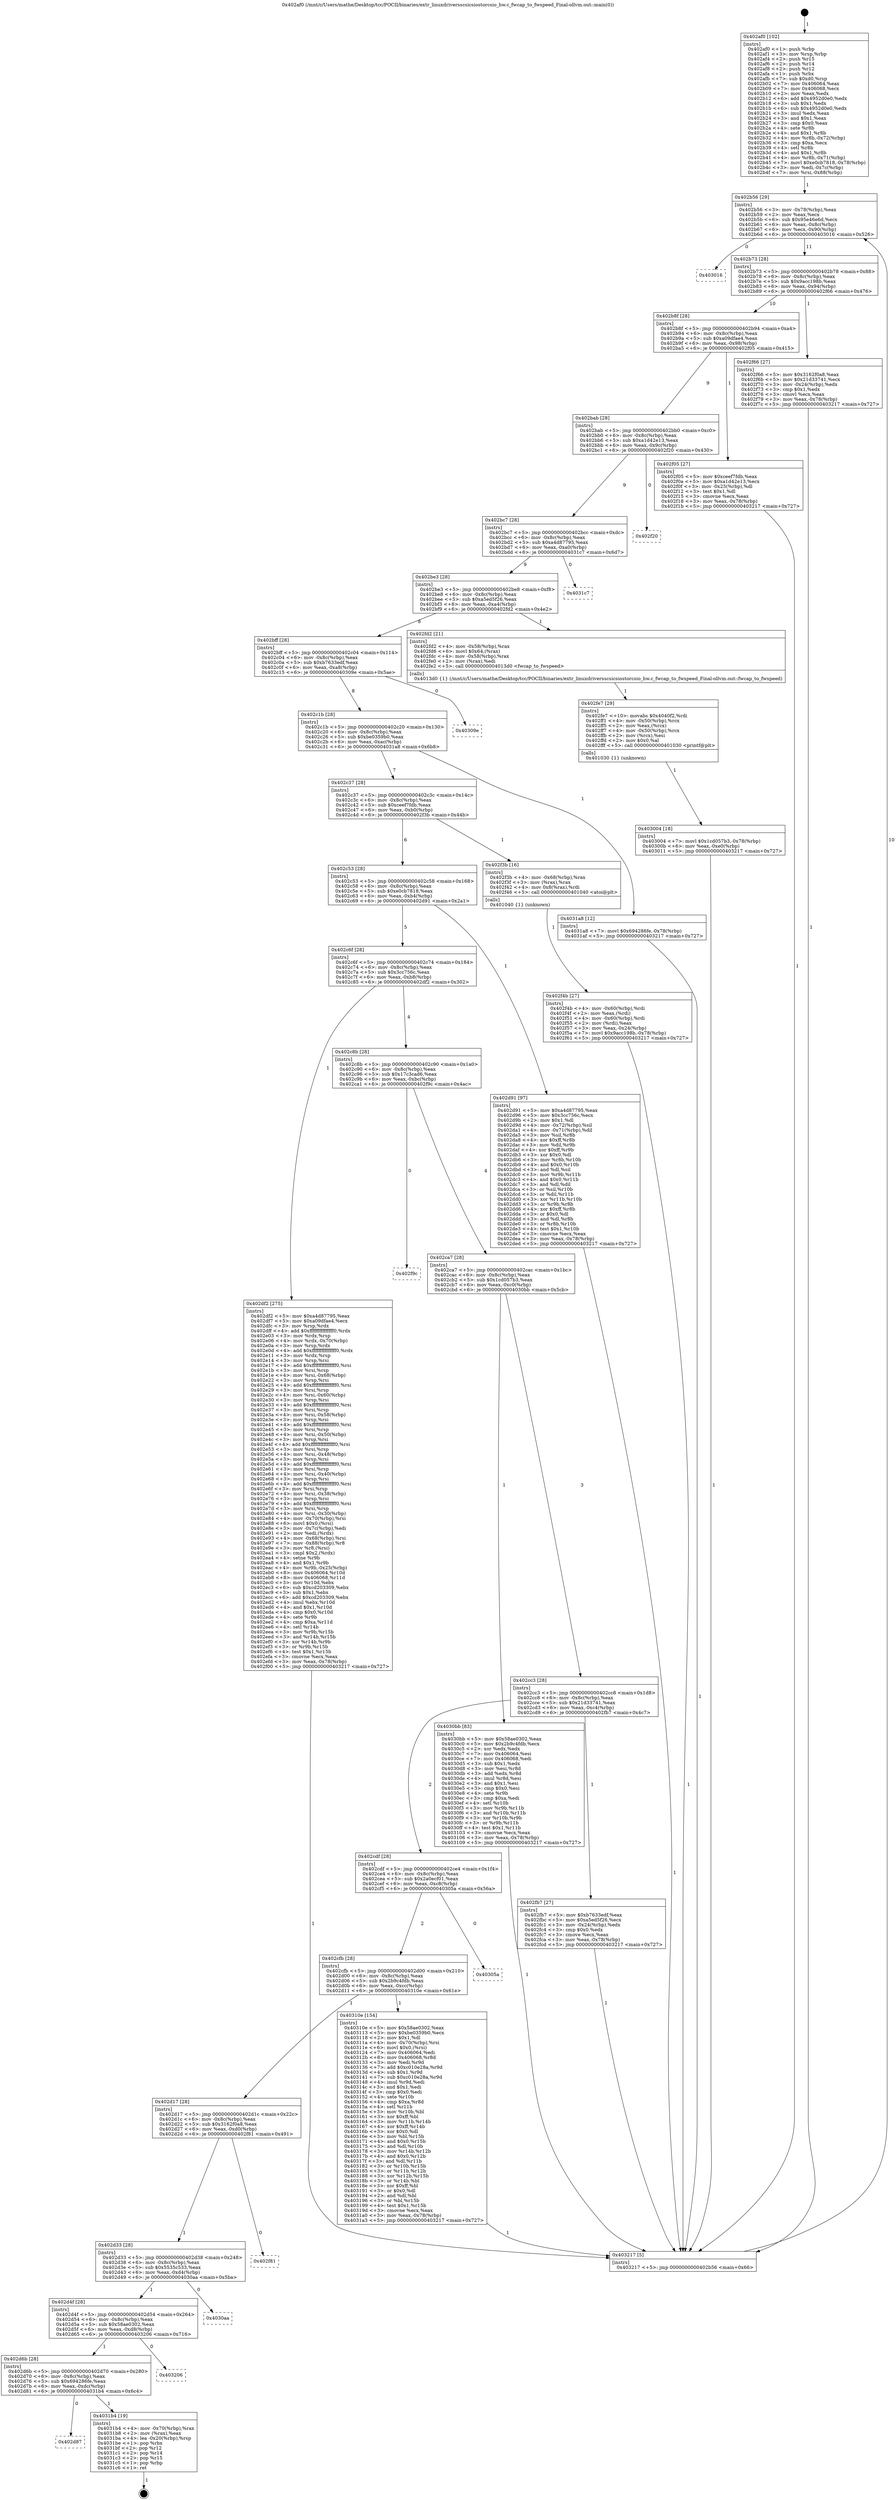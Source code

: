 digraph "0x402af0" {
  label = "0x402af0 (/mnt/c/Users/mathe/Desktop/tcc/POCII/binaries/extr_linuxdriversscsicsiostorcsio_hw.c_fwcap_to_fwspeed_Final-ollvm.out::main(0))"
  labelloc = "t"
  node[shape=record]

  Entry [label="",width=0.3,height=0.3,shape=circle,fillcolor=black,style=filled]
  "0x402b56" [label="{
     0x402b56 [29]\l
     | [instrs]\l
     &nbsp;&nbsp;0x402b56 \<+3\>: mov -0x78(%rbp),%eax\l
     &nbsp;&nbsp;0x402b59 \<+2\>: mov %eax,%ecx\l
     &nbsp;&nbsp;0x402b5b \<+6\>: sub $0x95e46e6d,%ecx\l
     &nbsp;&nbsp;0x402b61 \<+6\>: mov %eax,-0x8c(%rbp)\l
     &nbsp;&nbsp;0x402b67 \<+6\>: mov %ecx,-0x90(%rbp)\l
     &nbsp;&nbsp;0x402b6d \<+6\>: je 0000000000403016 \<main+0x526\>\l
  }"]
  "0x403016" [label="{
     0x403016\l
  }", style=dashed]
  "0x402b73" [label="{
     0x402b73 [28]\l
     | [instrs]\l
     &nbsp;&nbsp;0x402b73 \<+5\>: jmp 0000000000402b78 \<main+0x88\>\l
     &nbsp;&nbsp;0x402b78 \<+6\>: mov -0x8c(%rbp),%eax\l
     &nbsp;&nbsp;0x402b7e \<+5\>: sub $0x9acc198b,%eax\l
     &nbsp;&nbsp;0x402b83 \<+6\>: mov %eax,-0x94(%rbp)\l
     &nbsp;&nbsp;0x402b89 \<+6\>: je 0000000000402f66 \<main+0x476\>\l
  }"]
  Exit [label="",width=0.3,height=0.3,shape=circle,fillcolor=black,style=filled,peripheries=2]
  "0x402f66" [label="{
     0x402f66 [27]\l
     | [instrs]\l
     &nbsp;&nbsp;0x402f66 \<+5\>: mov $0x3162f0a8,%eax\l
     &nbsp;&nbsp;0x402f6b \<+5\>: mov $0x21d33741,%ecx\l
     &nbsp;&nbsp;0x402f70 \<+3\>: mov -0x24(%rbp),%edx\l
     &nbsp;&nbsp;0x402f73 \<+3\>: cmp $0x1,%edx\l
     &nbsp;&nbsp;0x402f76 \<+3\>: cmovl %ecx,%eax\l
     &nbsp;&nbsp;0x402f79 \<+3\>: mov %eax,-0x78(%rbp)\l
     &nbsp;&nbsp;0x402f7c \<+5\>: jmp 0000000000403217 \<main+0x727\>\l
  }"]
  "0x402b8f" [label="{
     0x402b8f [28]\l
     | [instrs]\l
     &nbsp;&nbsp;0x402b8f \<+5\>: jmp 0000000000402b94 \<main+0xa4\>\l
     &nbsp;&nbsp;0x402b94 \<+6\>: mov -0x8c(%rbp),%eax\l
     &nbsp;&nbsp;0x402b9a \<+5\>: sub $0xa09dfae4,%eax\l
     &nbsp;&nbsp;0x402b9f \<+6\>: mov %eax,-0x98(%rbp)\l
     &nbsp;&nbsp;0x402ba5 \<+6\>: je 0000000000402f05 \<main+0x415\>\l
  }"]
  "0x402d87" [label="{
     0x402d87\l
  }", style=dashed]
  "0x402f05" [label="{
     0x402f05 [27]\l
     | [instrs]\l
     &nbsp;&nbsp;0x402f05 \<+5\>: mov $0xceef7fdb,%eax\l
     &nbsp;&nbsp;0x402f0a \<+5\>: mov $0xa1d42e13,%ecx\l
     &nbsp;&nbsp;0x402f0f \<+3\>: mov -0x25(%rbp),%dl\l
     &nbsp;&nbsp;0x402f12 \<+3\>: test $0x1,%dl\l
     &nbsp;&nbsp;0x402f15 \<+3\>: cmovne %ecx,%eax\l
     &nbsp;&nbsp;0x402f18 \<+3\>: mov %eax,-0x78(%rbp)\l
     &nbsp;&nbsp;0x402f1b \<+5\>: jmp 0000000000403217 \<main+0x727\>\l
  }"]
  "0x402bab" [label="{
     0x402bab [28]\l
     | [instrs]\l
     &nbsp;&nbsp;0x402bab \<+5\>: jmp 0000000000402bb0 \<main+0xc0\>\l
     &nbsp;&nbsp;0x402bb0 \<+6\>: mov -0x8c(%rbp),%eax\l
     &nbsp;&nbsp;0x402bb6 \<+5\>: sub $0xa1d42e13,%eax\l
     &nbsp;&nbsp;0x402bbb \<+6\>: mov %eax,-0x9c(%rbp)\l
     &nbsp;&nbsp;0x402bc1 \<+6\>: je 0000000000402f20 \<main+0x430\>\l
  }"]
  "0x4031b4" [label="{
     0x4031b4 [19]\l
     | [instrs]\l
     &nbsp;&nbsp;0x4031b4 \<+4\>: mov -0x70(%rbp),%rax\l
     &nbsp;&nbsp;0x4031b8 \<+2\>: mov (%rax),%eax\l
     &nbsp;&nbsp;0x4031ba \<+4\>: lea -0x20(%rbp),%rsp\l
     &nbsp;&nbsp;0x4031be \<+1\>: pop %rbx\l
     &nbsp;&nbsp;0x4031bf \<+2\>: pop %r12\l
     &nbsp;&nbsp;0x4031c1 \<+2\>: pop %r14\l
     &nbsp;&nbsp;0x4031c3 \<+2\>: pop %r15\l
     &nbsp;&nbsp;0x4031c5 \<+1\>: pop %rbp\l
     &nbsp;&nbsp;0x4031c6 \<+1\>: ret\l
  }"]
  "0x402f20" [label="{
     0x402f20\l
  }", style=dashed]
  "0x402bc7" [label="{
     0x402bc7 [28]\l
     | [instrs]\l
     &nbsp;&nbsp;0x402bc7 \<+5\>: jmp 0000000000402bcc \<main+0xdc\>\l
     &nbsp;&nbsp;0x402bcc \<+6\>: mov -0x8c(%rbp),%eax\l
     &nbsp;&nbsp;0x402bd2 \<+5\>: sub $0xa4d87795,%eax\l
     &nbsp;&nbsp;0x402bd7 \<+6\>: mov %eax,-0xa0(%rbp)\l
     &nbsp;&nbsp;0x402bdd \<+6\>: je 00000000004031c7 \<main+0x6d7\>\l
  }"]
  "0x402d6b" [label="{
     0x402d6b [28]\l
     | [instrs]\l
     &nbsp;&nbsp;0x402d6b \<+5\>: jmp 0000000000402d70 \<main+0x280\>\l
     &nbsp;&nbsp;0x402d70 \<+6\>: mov -0x8c(%rbp),%eax\l
     &nbsp;&nbsp;0x402d76 \<+5\>: sub $0x694286fe,%eax\l
     &nbsp;&nbsp;0x402d7b \<+6\>: mov %eax,-0xdc(%rbp)\l
     &nbsp;&nbsp;0x402d81 \<+6\>: je 00000000004031b4 \<main+0x6c4\>\l
  }"]
  "0x4031c7" [label="{
     0x4031c7\l
  }", style=dashed]
  "0x402be3" [label="{
     0x402be3 [28]\l
     | [instrs]\l
     &nbsp;&nbsp;0x402be3 \<+5\>: jmp 0000000000402be8 \<main+0xf8\>\l
     &nbsp;&nbsp;0x402be8 \<+6\>: mov -0x8c(%rbp),%eax\l
     &nbsp;&nbsp;0x402bee \<+5\>: sub $0xa5ed5f26,%eax\l
     &nbsp;&nbsp;0x402bf3 \<+6\>: mov %eax,-0xa4(%rbp)\l
     &nbsp;&nbsp;0x402bf9 \<+6\>: je 0000000000402fd2 \<main+0x4e2\>\l
  }"]
  "0x403206" [label="{
     0x403206\l
  }", style=dashed]
  "0x402fd2" [label="{
     0x402fd2 [21]\l
     | [instrs]\l
     &nbsp;&nbsp;0x402fd2 \<+4\>: mov -0x58(%rbp),%rax\l
     &nbsp;&nbsp;0x402fd6 \<+6\>: movl $0x64,(%rax)\l
     &nbsp;&nbsp;0x402fdc \<+4\>: mov -0x58(%rbp),%rax\l
     &nbsp;&nbsp;0x402fe0 \<+2\>: mov (%rax),%edi\l
     &nbsp;&nbsp;0x402fe2 \<+5\>: call 00000000004013d0 \<fwcap_to_fwspeed\>\l
     | [calls]\l
     &nbsp;&nbsp;0x4013d0 \{1\} (/mnt/c/Users/mathe/Desktop/tcc/POCII/binaries/extr_linuxdriversscsicsiostorcsio_hw.c_fwcap_to_fwspeed_Final-ollvm.out::fwcap_to_fwspeed)\l
  }"]
  "0x402bff" [label="{
     0x402bff [28]\l
     | [instrs]\l
     &nbsp;&nbsp;0x402bff \<+5\>: jmp 0000000000402c04 \<main+0x114\>\l
     &nbsp;&nbsp;0x402c04 \<+6\>: mov -0x8c(%rbp),%eax\l
     &nbsp;&nbsp;0x402c0a \<+5\>: sub $0xb7633edf,%eax\l
     &nbsp;&nbsp;0x402c0f \<+6\>: mov %eax,-0xa8(%rbp)\l
     &nbsp;&nbsp;0x402c15 \<+6\>: je 000000000040309e \<main+0x5ae\>\l
  }"]
  "0x402d4f" [label="{
     0x402d4f [28]\l
     | [instrs]\l
     &nbsp;&nbsp;0x402d4f \<+5\>: jmp 0000000000402d54 \<main+0x264\>\l
     &nbsp;&nbsp;0x402d54 \<+6\>: mov -0x8c(%rbp),%eax\l
     &nbsp;&nbsp;0x402d5a \<+5\>: sub $0x58ae0302,%eax\l
     &nbsp;&nbsp;0x402d5f \<+6\>: mov %eax,-0xd8(%rbp)\l
     &nbsp;&nbsp;0x402d65 \<+6\>: je 0000000000403206 \<main+0x716\>\l
  }"]
  "0x40309e" [label="{
     0x40309e\l
  }", style=dashed]
  "0x402c1b" [label="{
     0x402c1b [28]\l
     | [instrs]\l
     &nbsp;&nbsp;0x402c1b \<+5\>: jmp 0000000000402c20 \<main+0x130\>\l
     &nbsp;&nbsp;0x402c20 \<+6\>: mov -0x8c(%rbp),%eax\l
     &nbsp;&nbsp;0x402c26 \<+5\>: sub $0xbe0359b0,%eax\l
     &nbsp;&nbsp;0x402c2b \<+6\>: mov %eax,-0xac(%rbp)\l
     &nbsp;&nbsp;0x402c31 \<+6\>: je 00000000004031a8 \<main+0x6b8\>\l
  }"]
  "0x4030aa" [label="{
     0x4030aa\l
  }", style=dashed]
  "0x4031a8" [label="{
     0x4031a8 [12]\l
     | [instrs]\l
     &nbsp;&nbsp;0x4031a8 \<+7\>: movl $0x694286fe,-0x78(%rbp)\l
     &nbsp;&nbsp;0x4031af \<+5\>: jmp 0000000000403217 \<main+0x727\>\l
  }"]
  "0x402c37" [label="{
     0x402c37 [28]\l
     | [instrs]\l
     &nbsp;&nbsp;0x402c37 \<+5\>: jmp 0000000000402c3c \<main+0x14c\>\l
     &nbsp;&nbsp;0x402c3c \<+6\>: mov -0x8c(%rbp),%eax\l
     &nbsp;&nbsp;0x402c42 \<+5\>: sub $0xceef7fdb,%eax\l
     &nbsp;&nbsp;0x402c47 \<+6\>: mov %eax,-0xb0(%rbp)\l
     &nbsp;&nbsp;0x402c4d \<+6\>: je 0000000000402f3b \<main+0x44b\>\l
  }"]
  "0x402d33" [label="{
     0x402d33 [28]\l
     | [instrs]\l
     &nbsp;&nbsp;0x402d33 \<+5\>: jmp 0000000000402d38 \<main+0x248\>\l
     &nbsp;&nbsp;0x402d38 \<+6\>: mov -0x8c(%rbp),%eax\l
     &nbsp;&nbsp;0x402d3e \<+5\>: sub $0x5535c533,%eax\l
     &nbsp;&nbsp;0x402d43 \<+6\>: mov %eax,-0xd4(%rbp)\l
     &nbsp;&nbsp;0x402d49 \<+6\>: je 00000000004030aa \<main+0x5ba\>\l
  }"]
  "0x402f3b" [label="{
     0x402f3b [16]\l
     | [instrs]\l
     &nbsp;&nbsp;0x402f3b \<+4\>: mov -0x68(%rbp),%rax\l
     &nbsp;&nbsp;0x402f3f \<+3\>: mov (%rax),%rax\l
     &nbsp;&nbsp;0x402f42 \<+4\>: mov 0x8(%rax),%rdi\l
     &nbsp;&nbsp;0x402f46 \<+5\>: call 0000000000401040 \<atoi@plt\>\l
     | [calls]\l
     &nbsp;&nbsp;0x401040 \{1\} (unknown)\l
  }"]
  "0x402c53" [label="{
     0x402c53 [28]\l
     | [instrs]\l
     &nbsp;&nbsp;0x402c53 \<+5\>: jmp 0000000000402c58 \<main+0x168\>\l
     &nbsp;&nbsp;0x402c58 \<+6\>: mov -0x8c(%rbp),%eax\l
     &nbsp;&nbsp;0x402c5e \<+5\>: sub $0xe0cb7818,%eax\l
     &nbsp;&nbsp;0x402c63 \<+6\>: mov %eax,-0xb4(%rbp)\l
     &nbsp;&nbsp;0x402c69 \<+6\>: je 0000000000402d91 \<main+0x2a1\>\l
  }"]
  "0x402f81" [label="{
     0x402f81\l
  }", style=dashed]
  "0x402d91" [label="{
     0x402d91 [97]\l
     | [instrs]\l
     &nbsp;&nbsp;0x402d91 \<+5\>: mov $0xa4d87795,%eax\l
     &nbsp;&nbsp;0x402d96 \<+5\>: mov $0x3cc756c,%ecx\l
     &nbsp;&nbsp;0x402d9b \<+2\>: mov $0x1,%dl\l
     &nbsp;&nbsp;0x402d9d \<+4\>: mov -0x72(%rbp),%sil\l
     &nbsp;&nbsp;0x402da1 \<+4\>: mov -0x71(%rbp),%dil\l
     &nbsp;&nbsp;0x402da5 \<+3\>: mov %sil,%r8b\l
     &nbsp;&nbsp;0x402da8 \<+4\>: xor $0xff,%r8b\l
     &nbsp;&nbsp;0x402dac \<+3\>: mov %dil,%r9b\l
     &nbsp;&nbsp;0x402daf \<+4\>: xor $0xff,%r9b\l
     &nbsp;&nbsp;0x402db3 \<+3\>: xor $0x0,%dl\l
     &nbsp;&nbsp;0x402db6 \<+3\>: mov %r8b,%r10b\l
     &nbsp;&nbsp;0x402db9 \<+4\>: and $0x0,%r10b\l
     &nbsp;&nbsp;0x402dbd \<+3\>: and %dl,%sil\l
     &nbsp;&nbsp;0x402dc0 \<+3\>: mov %r9b,%r11b\l
     &nbsp;&nbsp;0x402dc3 \<+4\>: and $0x0,%r11b\l
     &nbsp;&nbsp;0x402dc7 \<+3\>: and %dl,%dil\l
     &nbsp;&nbsp;0x402dca \<+3\>: or %sil,%r10b\l
     &nbsp;&nbsp;0x402dcd \<+3\>: or %dil,%r11b\l
     &nbsp;&nbsp;0x402dd0 \<+3\>: xor %r11b,%r10b\l
     &nbsp;&nbsp;0x402dd3 \<+3\>: or %r9b,%r8b\l
     &nbsp;&nbsp;0x402dd6 \<+4\>: xor $0xff,%r8b\l
     &nbsp;&nbsp;0x402dda \<+3\>: or $0x0,%dl\l
     &nbsp;&nbsp;0x402ddd \<+3\>: and %dl,%r8b\l
     &nbsp;&nbsp;0x402de0 \<+3\>: or %r8b,%r10b\l
     &nbsp;&nbsp;0x402de3 \<+4\>: test $0x1,%r10b\l
     &nbsp;&nbsp;0x402de7 \<+3\>: cmovne %ecx,%eax\l
     &nbsp;&nbsp;0x402dea \<+3\>: mov %eax,-0x78(%rbp)\l
     &nbsp;&nbsp;0x402ded \<+5\>: jmp 0000000000403217 \<main+0x727\>\l
  }"]
  "0x402c6f" [label="{
     0x402c6f [28]\l
     | [instrs]\l
     &nbsp;&nbsp;0x402c6f \<+5\>: jmp 0000000000402c74 \<main+0x184\>\l
     &nbsp;&nbsp;0x402c74 \<+6\>: mov -0x8c(%rbp),%eax\l
     &nbsp;&nbsp;0x402c7a \<+5\>: sub $0x3cc756c,%eax\l
     &nbsp;&nbsp;0x402c7f \<+6\>: mov %eax,-0xb8(%rbp)\l
     &nbsp;&nbsp;0x402c85 \<+6\>: je 0000000000402df2 \<main+0x302\>\l
  }"]
  "0x403217" [label="{
     0x403217 [5]\l
     | [instrs]\l
     &nbsp;&nbsp;0x403217 \<+5\>: jmp 0000000000402b56 \<main+0x66\>\l
  }"]
  "0x402af0" [label="{
     0x402af0 [102]\l
     | [instrs]\l
     &nbsp;&nbsp;0x402af0 \<+1\>: push %rbp\l
     &nbsp;&nbsp;0x402af1 \<+3\>: mov %rsp,%rbp\l
     &nbsp;&nbsp;0x402af4 \<+2\>: push %r15\l
     &nbsp;&nbsp;0x402af6 \<+2\>: push %r14\l
     &nbsp;&nbsp;0x402af8 \<+2\>: push %r12\l
     &nbsp;&nbsp;0x402afa \<+1\>: push %rbx\l
     &nbsp;&nbsp;0x402afb \<+7\>: sub $0xd0,%rsp\l
     &nbsp;&nbsp;0x402b02 \<+7\>: mov 0x406064,%eax\l
     &nbsp;&nbsp;0x402b09 \<+7\>: mov 0x406068,%ecx\l
     &nbsp;&nbsp;0x402b10 \<+2\>: mov %eax,%edx\l
     &nbsp;&nbsp;0x402b12 \<+6\>: add $0x4952d0e0,%edx\l
     &nbsp;&nbsp;0x402b18 \<+3\>: sub $0x1,%edx\l
     &nbsp;&nbsp;0x402b1b \<+6\>: sub $0x4952d0e0,%edx\l
     &nbsp;&nbsp;0x402b21 \<+3\>: imul %edx,%eax\l
     &nbsp;&nbsp;0x402b24 \<+3\>: and $0x1,%eax\l
     &nbsp;&nbsp;0x402b27 \<+3\>: cmp $0x0,%eax\l
     &nbsp;&nbsp;0x402b2a \<+4\>: sete %r8b\l
     &nbsp;&nbsp;0x402b2e \<+4\>: and $0x1,%r8b\l
     &nbsp;&nbsp;0x402b32 \<+4\>: mov %r8b,-0x72(%rbp)\l
     &nbsp;&nbsp;0x402b36 \<+3\>: cmp $0xa,%ecx\l
     &nbsp;&nbsp;0x402b39 \<+4\>: setl %r8b\l
     &nbsp;&nbsp;0x402b3d \<+4\>: and $0x1,%r8b\l
     &nbsp;&nbsp;0x402b41 \<+4\>: mov %r8b,-0x71(%rbp)\l
     &nbsp;&nbsp;0x402b45 \<+7\>: movl $0xe0cb7818,-0x78(%rbp)\l
     &nbsp;&nbsp;0x402b4c \<+3\>: mov %edi,-0x7c(%rbp)\l
     &nbsp;&nbsp;0x402b4f \<+7\>: mov %rsi,-0x88(%rbp)\l
  }"]
  "0x402d17" [label="{
     0x402d17 [28]\l
     | [instrs]\l
     &nbsp;&nbsp;0x402d17 \<+5\>: jmp 0000000000402d1c \<main+0x22c\>\l
     &nbsp;&nbsp;0x402d1c \<+6\>: mov -0x8c(%rbp),%eax\l
     &nbsp;&nbsp;0x402d22 \<+5\>: sub $0x3162f0a8,%eax\l
     &nbsp;&nbsp;0x402d27 \<+6\>: mov %eax,-0xd0(%rbp)\l
     &nbsp;&nbsp;0x402d2d \<+6\>: je 0000000000402f81 \<main+0x491\>\l
  }"]
  "0x402df2" [label="{
     0x402df2 [275]\l
     | [instrs]\l
     &nbsp;&nbsp;0x402df2 \<+5\>: mov $0xa4d87795,%eax\l
     &nbsp;&nbsp;0x402df7 \<+5\>: mov $0xa09dfae4,%ecx\l
     &nbsp;&nbsp;0x402dfc \<+3\>: mov %rsp,%rdx\l
     &nbsp;&nbsp;0x402dff \<+4\>: add $0xfffffffffffffff0,%rdx\l
     &nbsp;&nbsp;0x402e03 \<+3\>: mov %rdx,%rsp\l
     &nbsp;&nbsp;0x402e06 \<+4\>: mov %rdx,-0x70(%rbp)\l
     &nbsp;&nbsp;0x402e0a \<+3\>: mov %rsp,%rdx\l
     &nbsp;&nbsp;0x402e0d \<+4\>: add $0xfffffffffffffff0,%rdx\l
     &nbsp;&nbsp;0x402e11 \<+3\>: mov %rdx,%rsp\l
     &nbsp;&nbsp;0x402e14 \<+3\>: mov %rsp,%rsi\l
     &nbsp;&nbsp;0x402e17 \<+4\>: add $0xfffffffffffffff0,%rsi\l
     &nbsp;&nbsp;0x402e1b \<+3\>: mov %rsi,%rsp\l
     &nbsp;&nbsp;0x402e1e \<+4\>: mov %rsi,-0x68(%rbp)\l
     &nbsp;&nbsp;0x402e22 \<+3\>: mov %rsp,%rsi\l
     &nbsp;&nbsp;0x402e25 \<+4\>: add $0xfffffffffffffff0,%rsi\l
     &nbsp;&nbsp;0x402e29 \<+3\>: mov %rsi,%rsp\l
     &nbsp;&nbsp;0x402e2c \<+4\>: mov %rsi,-0x60(%rbp)\l
     &nbsp;&nbsp;0x402e30 \<+3\>: mov %rsp,%rsi\l
     &nbsp;&nbsp;0x402e33 \<+4\>: add $0xfffffffffffffff0,%rsi\l
     &nbsp;&nbsp;0x402e37 \<+3\>: mov %rsi,%rsp\l
     &nbsp;&nbsp;0x402e3a \<+4\>: mov %rsi,-0x58(%rbp)\l
     &nbsp;&nbsp;0x402e3e \<+3\>: mov %rsp,%rsi\l
     &nbsp;&nbsp;0x402e41 \<+4\>: add $0xfffffffffffffff0,%rsi\l
     &nbsp;&nbsp;0x402e45 \<+3\>: mov %rsi,%rsp\l
     &nbsp;&nbsp;0x402e48 \<+4\>: mov %rsi,-0x50(%rbp)\l
     &nbsp;&nbsp;0x402e4c \<+3\>: mov %rsp,%rsi\l
     &nbsp;&nbsp;0x402e4f \<+4\>: add $0xfffffffffffffff0,%rsi\l
     &nbsp;&nbsp;0x402e53 \<+3\>: mov %rsi,%rsp\l
     &nbsp;&nbsp;0x402e56 \<+4\>: mov %rsi,-0x48(%rbp)\l
     &nbsp;&nbsp;0x402e5a \<+3\>: mov %rsp,%rsi\l
     &nbsp;&nbsp;0x402e5d \<+4\>: add $0xfffffffffffffff0,%rsi\l
     &nbsp;&nbsp;0x402e61 \<+3\>: mov %rsi,%rsp\l
     &nbsp;&nbsp;0x402e64 \<+4\>: mov %rsi,-0x40(%rbp)\l
     &nbsp;&nbsp;0x402e68 \<+3\>: mov %rsp,%rsi\l
     &nbsp;&nbsp;0x402e6b \<+4\>: add $0xfffffffffffffff0,%rsi\l
     &nbsp;&nbsp;0x402e6f \<+3\>: mov %rsi,%rsp\l
     &nbsp;&nbsp;0x402e72 \<+4\>: mov %rsi,-0x38(%rbp)\l
     &nbsp;&nbsp;0x402e76 \<+3\>: mov %rsp,%rsi\l
     &nbsp;&nbsp;0x402e79 \<+4\>: add $0xfffffffffffffff0,%rsi\l
     &nbsp;&nbsp;0x402e7d \<+3\>: mov %rsi,%rsp\l
     &nbsp;&nbsp;0x402e80 \<+4\>: mov %rsi,-0x30(%rbp)\l
     &nbsp;&nbsp;0x402e84 \<+4\>: mov -0x70(%rbp),%rsi\l
     &nbsp;&nbsp;0x402e88 \<+6\>: movl $0x0,(%rsi)\l
     &nbsp;&nbsp;0x402e8e \<+3\>: mov -0x7c(%rbp),%edi\l
     &nbsp;&nbsp;0x402e91 \<+2\>: mov %edi,(%rdx)\l
     &nbsp;&nbsp;0x402e93 \<+4\>: mov -0x68(%rbp),%rsi\l
     &nbsp;&nbsp;0x402e97 \<+7\>: mov -0x88(%rbp),%r8\l
     &nbsp;&nbsp;0x402e9e \<+3\>: mov %r8,(%rsi)\l
     &nbsp;&nbsp;0x402ea1 \<+3\>: cmpl $0x2,(%rdx)\l
     &nbsp;&nbsp;0x402ea4 \<+4\>: setne %r9b\l
     &nbsp;&nbsp;0x402ea8 \<+4\>: and $0x1,%r9b\l
     &nbsp;&nbsp;0x402eac \<+4\>: mov %r9b,-0x25(%rbp)\l
     &nbsp;&nbsp;0x402eb0 \<+8\>: mov 0x406064,%r10d\l
     &nbsp;&nbsp;0x402eb8 \<+8\>: mov 0x406068,%r11d\l
     &nbsp;&nbsp;0x402ec0 \<+3\>: mov %r10d,%ebx\l
     &nbsp;&nbsp;0x402ec3 \<+6\>: sub $0xcd203309,%ebx\l
     &nbsp;&nbsp;0x402ec9 \<+3\>: sub $0x1,%ebx\l
     &nbsp;&nbsp;0x402ecc \<+6\>: add $0xcd203309,%ebx\l
     &nbsp;&nbsp;0x402ed2 \<+4\>: imul %ebx,%r10d\l
     &nbsp;&nbsp;0x402ed6 \<+4\>: and $0x1,%r10d\l
     &nbsp;&nbsp;0x402eda \<+4\>: cmp $0x0,%r10d\l
     &nbsp;&nbsp;0x402ede \<+4\>: sete %r9b\l
     &nbsp;&nbsp;0x402ee2 \<+4\>: cmp $0xa,%r11d\l
     &nbsp;&nbsp;0x402ee6 \<+4\>: setl %r14b\l
     &nbsp;&nbsp;0x402eea \<+3\>: mov %r9b,%r15b\l
     &nbsp;&nbsp;0x402eed \<+3\>: and %r14b,%r15b\l
     &nbsp;&nbsp;0x402ef0 \<+3\>: xor %r14b,%r9b\l
     &nbsp;&nbsp;0x402ef3 \<+3\>: or %r9b,%r15b\l
     &nbsp;&nbsp;0x402ef6 \<+4\>: test $0x1,%r15b\l
     &nbsp;&nbsp;0x402efa \<+3\>: cmovne %ecx,%eax\l
     &nbsp;&nbsp;0x402efd \<+3\>: mov %eax,-0x78(%rbp)\l
     &nbsp;&nbsp;0x402f00 \<+5\>: jmp 0000000000403217 \<main+0x727\>\l
  }"]
  "0x402c8b" [label="{
     0x402c8b [28]\l
     | [instrs]\l
     &nbsp;&nbsp;0x402c8b \<+5\>: jmp 0000000000402c90 \<main+0x1a0\>\l
     &nbsp;&nbsp;0x402c90 \<+6\>: mov -0x8c(%rbp),%eax\l
     &nbsp;&nbsp;0x402c96 \<+5\>: sub $0x17c3cad6,%eax\l
     &nbsp;&nbsp;0x402c9b \<+6\>: mov %eax,-0xbc(%rbp)\l
     &nbsp;&nbsp;0x402ca1 \<+6\>: je 0000000000402f9c \<main+0x4ac\>\l
  }"]
  "0x40310e" [label="{
     0x40310e [154]\l
     | [instrs]\l
     &nbsp;&nbsp;0x40310e \<+5\>: mov $0x58ae0302,%eax\l
     &nbsp;&nbsp;0x403113 \<+5\>: mov $0xbe0359b0,%ecx\l
     &nbsp;&nbsp;0x403118 \<+2\>: mov $0x1,%dl\l
     &nbsp;&nbsp;0x40311a \<+4\>: mov -0x70(%rbp),%rsi\l
     &nbsp;&nbsp;0x40311e \<+6\>: movl $0x0,(%rsi)\l
     &nbsp;&nbsp;0x403124 \<+7\>: mov 0x406064,%edi\l
     &nbsp;&nbsp;0x40312b \<+8\>: mov 0x406068,%r8d\l
     &nbsp;&nbsp;0x403133 \<+3\>: mov %edi,%r9d\l
     &nbsp;&nbsp;0x403136 \<+7\>: add $0xc010e28a,%r9d\l
     &nbsp;&nbsp;0x40313d \<+4\>: sub $0x1,%r9d\l
     &nbsp;&nbsp;0x403141 \<+7\>: sub $0xc010e28a,%r9d\l
     &nbsp;&nbsp;0x403148 \<+4\>: imul %r9d,%edi\l
     &nbsp;&nbsp;0x40314c \<+3\>: and $0x1,%edi\l
     &nbsp;&nbsp;0x40314f \<+3\>: cmp $0x0,%edi\l
     &nbsp;&nbsp;0x403152 \<+4\>: sete %r10b\l
     &nbsp;&nbsp;0x403156 \<+4\>: cmp $0xa,%r8d\l
     &nbsp;&nbsp;0x40315a \<+4\>: setl %r11b\l
     &nbsp;&nbsp;0x40315e \<+3\>: mov %r10b,%bl\l
     &nbsp;&nbsp;0x403161 \<+3\>: xor $0xff,%bl\l
     &nbsp;&nbsp;0x403164 \<+3\>: mov %r11b,%r14b\l
     &nbsp;&nbsp;0x403167 \<+4\>: xor $0xff,%r14b\l
     &nbsp;&nbsp;0x40316b \<+3\>: xor $0x0,%dl\l
     &nbsp;&nbsp;0x40316e \<+3\>: mov %bl,%r15b\l
     &nbsp;&nbsp;0x403171 \<+4\>: and $0x0,%r15b\l
     &nbsp;&nbsp;0x403175 \<+3\>: and %dl,%r10b\l
     &nbsp;&nbsp;0x403178 \<+3\>: mov %r14b,%r12b\l
     &nbsp;&nbsp;0x40317b \<+4\>: and $0x0,%r12b\l
     &nbsp;&nbsp;0x40317f \<+3\>: and %dl,%r11b\l
     &nbsp;&nbsp;0x403182 \<+3\>: or %r10b,%r15b\l
     &nbsp;&nbsp;0x403185 \<+3\>: or %r11b,%r12b\l
     &nbsp;&nbsp;0x403188 \<+3\>: xor %r12b,%r15b\l
     &nbsp;&nbsp;0x40318b \<+3\>: or %r14b,%bl\l
     &nbsp;&nbsp;0x40318e \<+3\>: xor $0xff,%bl\l
     &nbsp;&nbsp;0x403191 \<+3\>: or $0x0,%dl\l
     &nbsp;&nbsp;0x403194 \<+2\>: and %dl,%bl\l
     &nbsp;&nbsp;0x403196 \<+3\>: or %bl,%r15b\l
     &nbsp;&nbsp;0x403199 \<+4\>: test $0x1,%r15b\l
     &nbsp;&nbsp;0x40319d \<+3\>: cmovne %ecx,%eax\l
     &nbsp;&nbsp;0x4031a0 \<+3\>: mov %eax,-0x78(%rbp)\l
     &nbsp;&nbsp;0x4031a3 \<+5\>: jmp 0000000000403217 \<main+0x727\>\l
  }"]
  "0x402f4b" [label="{
     0x402f4b [27]\l
     | [instrs]\l
     &nbsp;&nbsp;0x402f4b \<+4\>: mov -0x60(%rbp),%rdi\l
     &nbsp;&nbsp;0x402f4f \<+2\>: mov %eax,(%rdi)\l
     &nbsp;&nbsp;0x402f51 \<+4\>: mov -0x60(%rbp),%rdi\l
     &nbsp;&nbsp;0x402f55 \<+2\>: mov (%rdi),%eax\l
     &nbsp;&nbsp;0x402f57 \<+3\>: mov %eax,-0x24(%rbp)\l
     &nbsp;&nbsp;0x402f5a \<+7\>: movl $0x9acc198b,-0x78(%rbp)\l
     &nbsp;&nbsp;0x402f61 \<+5\>: jmp 0000000000403217 \<main+0x727\>\l
  }"]
  "0x402cfb" [label="{
     0x402cfb [28]\l
     | [instrs]\l
     &nbsp;&nbsp;0x402cfb \<+5\>: jmp 0000000000402d00 \<main+0x210\>\l
     &nbsp;&nbsp;0x402d00 \<+6\>: mov -0x8c(%rbp),%eax\l
     &nbsp;&nbsp;0x402d06 \<+5\>: sub $0x2b9c4fdb,%eax\l
     &nbsp;&nbsp;0x402d0b \<+6\>: mov %eax,-0xcc(%rbp)\l
     &nbsp;&nbsp;0x402d11 \<+6\>: je 000000000040310e \<main+0x61e\>\l
  }"]
  "0x402f9c" [label="{
     0x402f9c\l
  }", style=dashed]
  "0x402ca7" [label="{
     0x402ca7 [28]\l
     | [instrs]\l
     &nbsp;&nbsp;0x402ca7 \<+5\>: jmp 0000000000402cac \<main+0x1bc\>\l
     &nbsp;&nbsp;0x402cac \<+6\>: mov -0x8c(%rbp),%eax\l
     &nbsp;&nbsp;0x402cb2 \<+5\>: sub $0x1cd057b3,%eax\l
     &nbsp;&nbsp;0x402cb7 \<+6\>: mov %eax,-0xc0(%rbp)\l
     &nbsp;&nbsp;0x402cbd \<+6\>: je 00000000004030bb \<main+0x5cb\>\l
  }"]
  "0x40305a" [label="{
     0x40305a\l
  }", style=dashed]
  "0x4030bb" [label="{
     0x4030bb [83]\l
     | [instrs]\l
     &nbsp;&nbsp;0x4030bb \<+5\>: mov $0x58ae0302,%eax\l
     &nbsp;&nbsp;0x4030c0 \<+5\>: mov $0x2b9c4fdb,%ecx\l
     &nbsp;&nbsp;0x4030c5 \<+2\>: xor %edx,%edx\l
     &nbsp;&nbsp;0x4030c7 \<+7\>: mov 0x406064,%esi\l
     &nbsp;&nbsp;0x4030ce \<+7\>: mov 0x406068,%edi\l
     &nbsp;&nbsp;0x4030d5 \<+3\>: sub $0x1,%edx\l
     &nbsp;&nbsp;0x4030d8 \<+3\>: mov %esi,%r8d\l
     &nbsp;&nbsp;0x4030db \<+3\>: add %edx,%r8d\l
     &nbsp;&nbsp;0x4030de \<+4\>: imul %r8d,%esi\l
     &nbsp;&nbsp;0x4030e2 \<+3\>: and $0x1,%esi\l
     &nbsp;&nbsp;0x4030e5 \<+3\>: cmp $0x0,%esi\l
     &nbsp;&nbsp;0x4030e8 \<+4\>: sete %r9b\l
     &nbsp;&nbsp;0x4030ec \<+3\>: cmp $0xa,%edi\l
     &nbsp;&nbsp;0x4030ef \<+4\>: setl %r10b\l
     &nbsp;&nbsp;0x4030f3 \<+3\>: mov %r9b,%r11b\l
     &nbsp;&nbsp;0x4030f6 \<+3\>: and %r10b,%r11b\l
     &nbsp;&nbsp;0x4030f9 \<+3\>: xor %r10b,%r9b\l
     &nbsp;&nbsp;0x4030fc \<+3\>: or %r9b,%r11b\l
     &nbsp;&nbsp;0x4030ff \<+4\>: test $0x1,%r11b\l
     &nbsp;&nbsp;0x403103 \<+3\>: cmovne %ecx,%eax\l
     &nbsp;&nbsp;0x403106 \<+3\>: mov %eax,-0x78(%rbp)\l
     &nbsp;&nbsp;0x403109 \<+5\>: jmp 0000000000403217 \<main+0x727\>\l
  }"]
  "0x402cc3" [label="{
     0x402cc3 [28]\l
     | [instrs]\l
     &nbsp;&nbsp;0x402cc3 \<+5\>: jmp 0000000000402cc8 \<main+0x1d8\>\l
     &nbsp;&nbsp;0x402cc8 \<+6\>: mov -0x8c(%rbp),%eax\l
     &nbsp;&nbsp;0x402cce \<+5\>: sub $0x21d33741,%eax\l
     &nbsp;&nbsp;0x402cd3 \<+6\>: mov %eax,-0xc4(%rbp)\l
     &nbsp;&nbsp;0x402cd9 \<+6\>: je 0000000000402fb7 \<main+0x4c7\>\l
  }"]
  "0x403004" [label="{
     0x403004 [18]\l
     | [instrs]\l
     &nbsp;&nbsp;0x403004 \<+7\>: movl $0x1cd057b3,-0x78(%rbp)\l
     &nbsp;&nbsp;0x40300b \<+6\>: mov %eax,-0xe0(%rbp)\l
     &nbsp;&nbsp;0x403011 \<+5\>: jmp 0000000000403217 \<main+0x727\>\l
  }"]
  "0x402fb7" [label="{
     0x402fb7 [27]\l
     | [instrs]\l
     &nbsp;&nbsp;0x402fb7 \<+5\>: mov $0xb7633edf,%eax\l
     &nbsp;&nbsp;0x402fbc \<+5\>: mov $0xa5ed5f26,%ecx\l
     &nbsp;&nbsp;0x402fc1 \<+3\>: mov -0x24(%rbp),%edx\l
     &nbsp;&nbsp;0x402fc4 \<+3\>: cmp $0x0,%edx\l
     &nbsp;&nbsp;0x402fc7 \<+3\>: cmove %ecx,%eax\l
     &nbsp;&nbsp;0x402fca \<+3\>: mov %eax,-0x78(%rbp)\l
     &nbsp;&nbsp;0x402fcd \<+5\>: jmp 0000000000403217 \<main+0x727\>\l
  }"]
  "0x402cdf" [label="{
     0x402cdf [28]\l
     | [instrs]\l
     &nbsp;&nbsp;0x402cdf \<+5\>: jmp 0000000000402ce4 \<main+0x1f4\>\l
     &nbsp;&nbsp;0x402ce4 \<+6\>: mov -0x8c(%rbp),%eax\l
     &nbsp;&nbsp;0x402cea \<+5\>: sub $0x2a0ecf01,%eax\l
     &nbsp;&nbsp;0x402cef \<+6\>: mov %eax,-0xc8(%rbp)\l
     &nbsp;&nbsp;0x402cf5 \<+6\>: je 000000000040305a \<main+0x56a\>\l
  }"]
  "0x402fe7" [label="{
     0x402fe7 [29]\l
     | [instrs]\l
     &nbsp;&nbsp;0x402fe7 \<+10\>: movabs $0x4040f2,%rdi\l
     &nbsp;&nbsp;0x402ff1 \<+4\>: mov -0x50(%rbp),%rcx\l
     &nbsp;&nbsp;0x402ff5 \<+2\>: mov %eax,(%rcx)\l
     &nbsp;&nbsp;0x402ff7 \<+4\>: mov -0x50(%rbp),%rcx\l
     &nbsp;&nbsp;0x402ffb \<+2\>: mov (%rcx),%esi\l
     &nbsp;&nbsp;0x402ffd \<+2\>: mov $0x0,%al\l
     &nbsp;&nbsp;0x402fff \<+5\>: call 0000000000401030 \<printf@plt\>\l
     | [calls]\l
     &nbsp;&nbsp;0x401030 \{1\} (unknown)\l
  }"]
  Entry -> "0x402af0" [label=" 1"]
  "0x402b56" -> "0x403016" [label=" 0"]
  "0x402b56" -> "0x402b73" [label=" 11"]
  "0x4031b4" -> Exit [label=" 1"]
  "0x402b73" -> "0x402f66" [label=" 1"]
  "0x402b73" -> "0x402b8f" [label=" 10"]
  "0x402d6b" -> "0x402d87" [label=" 0"]
  "0x402b8f" -> "0x402f05" [label=" 1"]
  "0x402b8f" -> "0x402bab" [label=" 9"]
  "0x402d6b" -> "0x4031b4" [label=" 1"]
  "0x402bab" -> "0x402f20" [label=" 0"]
  "0x402bab" -> "0x402bc7" [label=" 9"]
  "0x402d4f" -> "0x402d6b" [label=" 1"]
  "0x402bc7" -> "0x4031c7" [label=" 0"]
  "0x402bc7" -> "0x402be3" [label=" 9"]
  "0x402d4f" -> "0x403206" [label=" 0"]
  "0x402be3" -> "0x402fd2" [label=" 1"]
  "0x402be3" -> "0x402bff" [label=" 8"]
  "0x402d33" -> "0x402d4f" [label=" 1"]
  "0x402bff" -> "0x40309e" [label=" 0"]
  "0x402bff" -> "0x402c1b" [label=" 8"]
  "0x402d33" -> "0x4030aa" [label=" 0"]
  "0x402c1b" -> "0x4031a8" [label=" 1"]
  "0x402c1b" -> "0x402c37" [label=" 7"]
  "0x402d17" -> "0x402d33" [label=" 1"]
  "0x402c37" -> "0x402f3b" [label=" 1"]
  "0x402c37" -> "0x402c53" [label=" 6"]
  "0x402d17" -> "0x402f81" [label=" 0"]
  "0x402c53" -> "0x402d91" [label=" 1"]
  "0x402c53" -> "0x402c6f" [label=" 5"]
  "0x402d91" -> "0x403217" [label=" 1"]
  "0x402af0" -> "0x402b56" [label=" 1"]
  "0x403217" -> "0x402b56" [label=" 10"]
  "0x4031a8" -> "0x403217" [label=" 1"]
  "0x402c6f" -> "0x402df2" [label=" 1"]
  "0x402c6f" -> "0x402c8b" [label=" 4"]
  "0x40310e" -> "0x403217" [label=" 1"]
  "0x402df2" -> "0x403217" [label=" 1"]
  "0x402f05" -> "0x403217" [label=" 1"]
  "0x402f3b" -> "0x402f4b" [label=" 1"]
  "0x402f4b" -> "0x403217" [label=" 1"]
  "0x402f66" -> "0x403217" [label=" 1"]
  "0x402cfb" -> "0x402d17" [label=" 1"]
  "0x402c8b" -> "0x402f9c" [label=" 0"]
  "0x402c8b" -> "0x402ca7" [label=" 4"]
  "0x402cfb" -> "0x40310e" [label=" 1"]
  "0x402ca7" -> "0x4030bb" [label=" 1"]
  "0x402ca7" -> "0x402cc3" [label=" 3"]
  "0x402cdf" -> "0x402cfb" [label=" 2"]
  "0x402cc3" -> "0x402fb7" [label=" 1"]
  "0x402cc3" -> "0x402cdf" [label=" 2"]
  "0x402fb7" -> "0x403217" [label=" 1"]
  "0x402fd2" -> "0x402fe7" [label=" 1"]
  "0x402fe7" -> "0x403004" [label=" 1"]
  "0x403004" -> "0x403217" [label=" 1"]
  "0x4030bb" -> "0x403217" [label=" 1"]
  "0x402cdf" -> "0x40305a" [label=" 0"]
}
